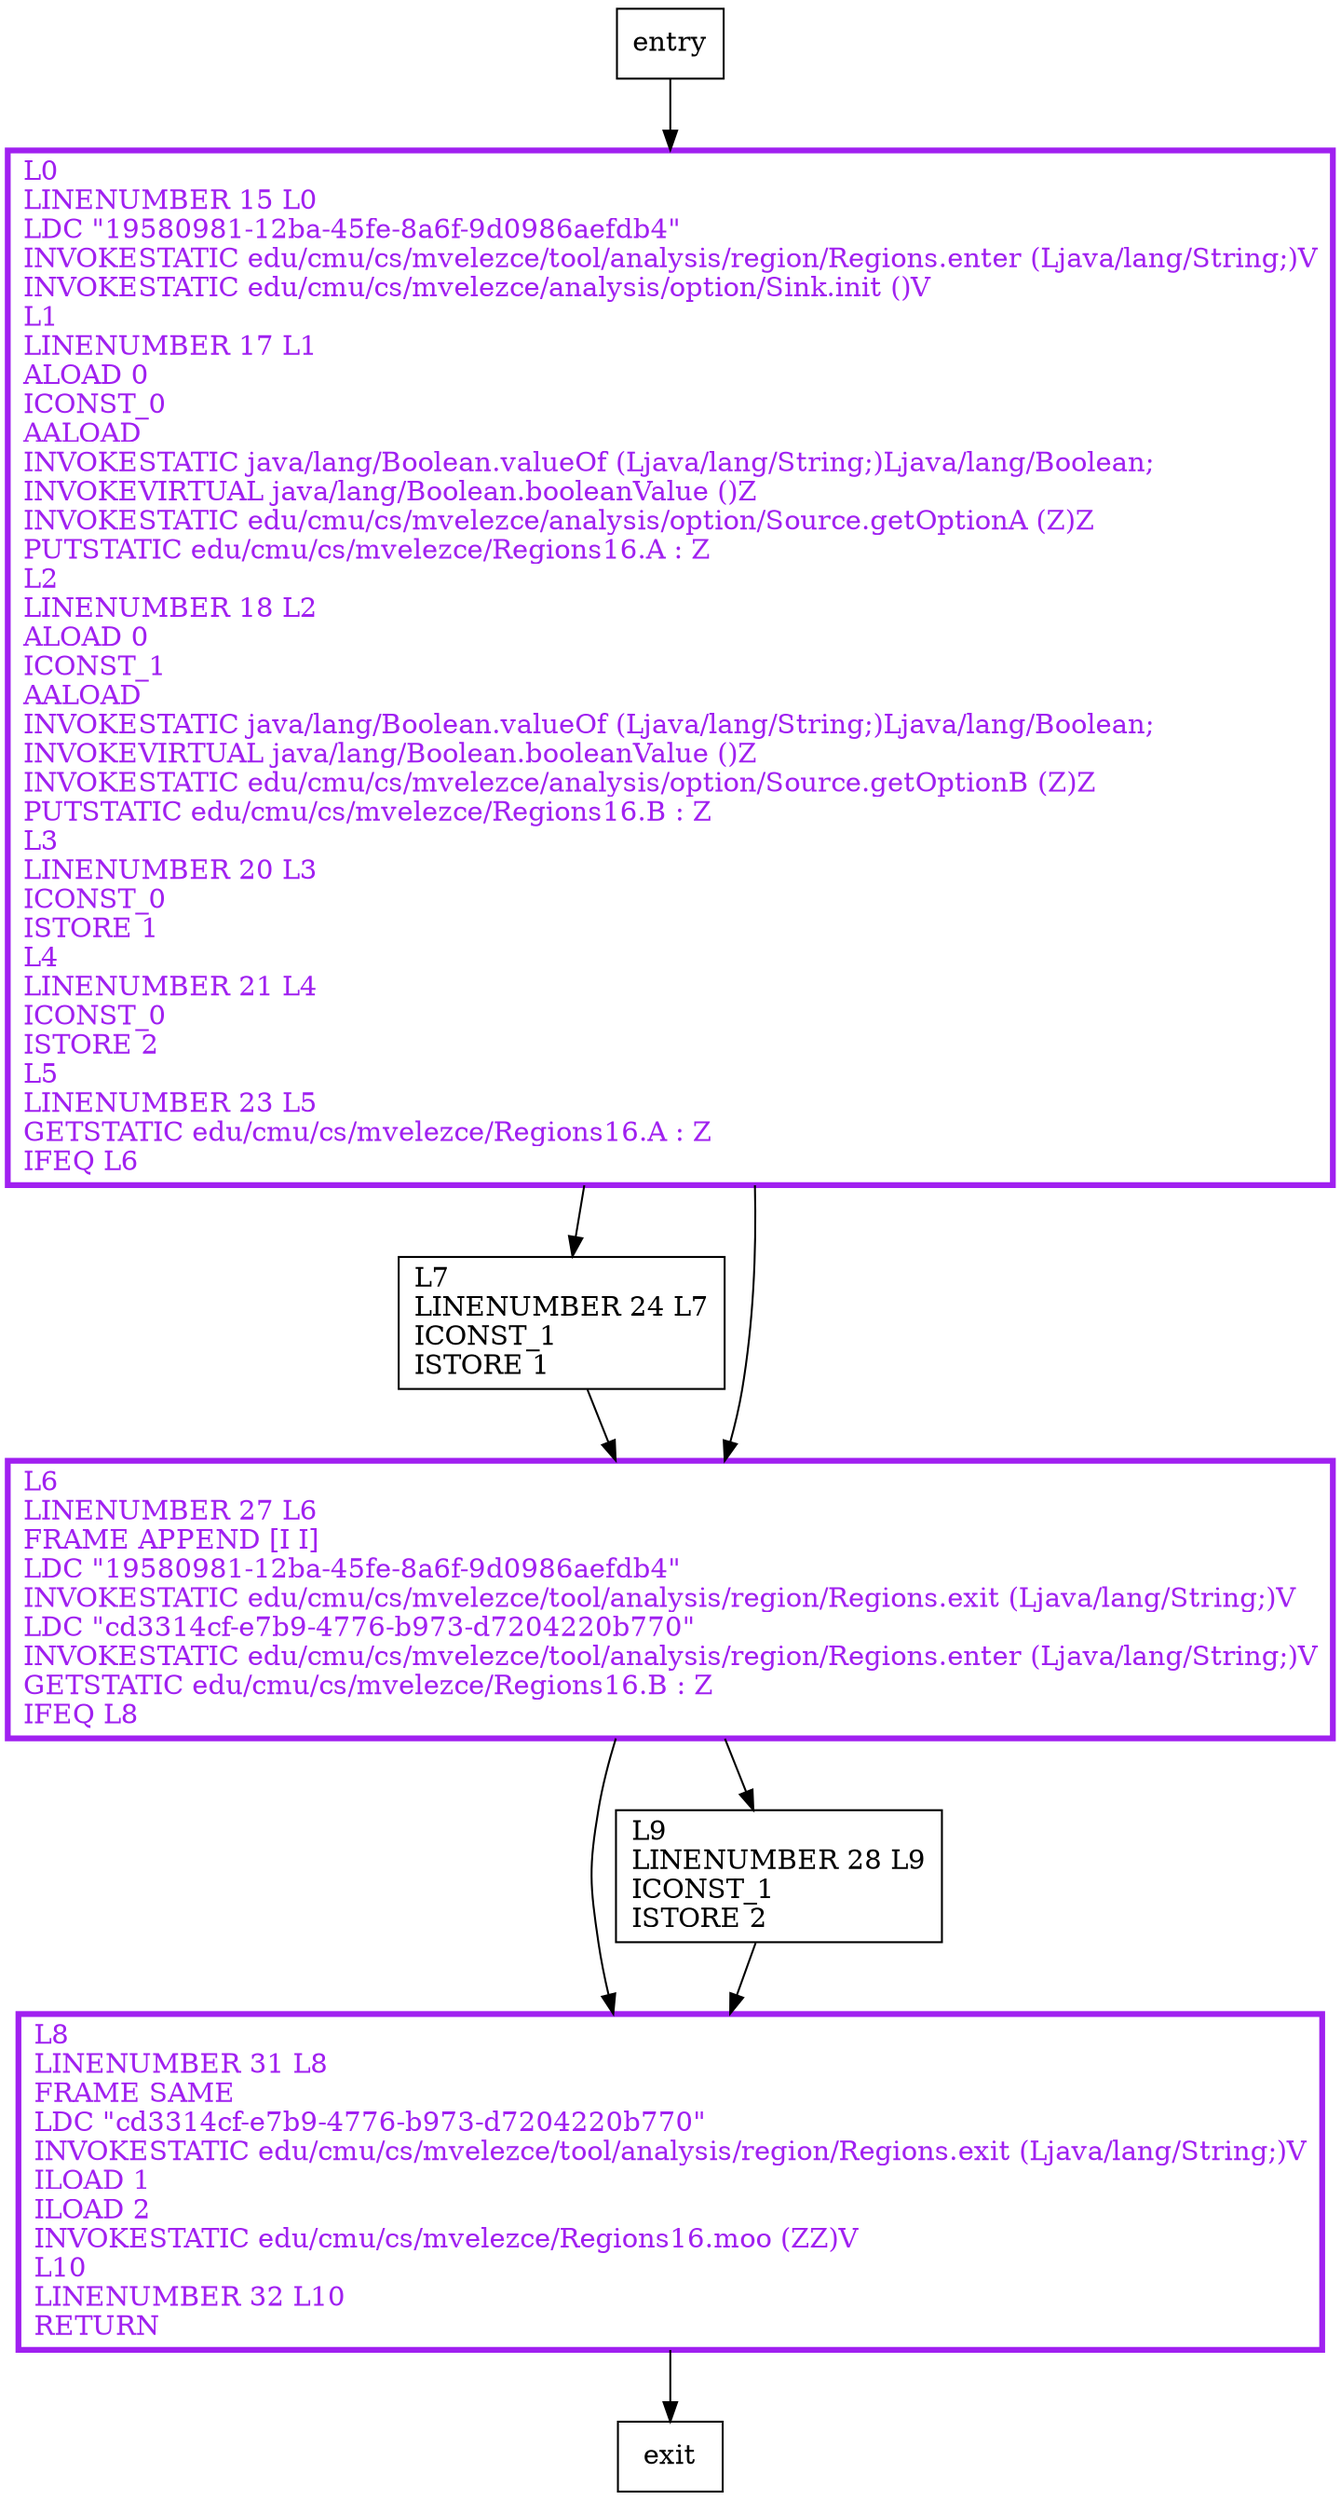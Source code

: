 digraph main {
node [shape=record];
1835477972 [label="L7\lLINENUMBER 24 L7\lICONST_1\lISTORE 1\l"];
1735854903 [label="L8\lLINENUMBER 31 L8\lFRAME SAME\lLDC \"cd3314cf-e7b9-4776-b973-d7204220b770\"\lINVOKESTATIC edu/cmu/cs/mvelezce/tool/analysis/region/Regions.exit (Ljava/lang/String;)V\lILOAD 1\lILOAD 2\lINVOKESTATIC edu/cmu/cs/mvelezce/Regions16.moo (ZZ)V\lL10\lLINENUMBER 32 L10\lRETURN\l"];
1463835093 [label="L6\lLINENUMBER 27 L6\lFRAME APPEND [I I]\lLDC \"19580981-12ba-45fe-8a6f-9d0986aefdb4\"\lINVOKESTATIC edu/cmu/cs/mvelezce/tool/analysis/region/Regions.exit (Ljava/lang/String;)V\lLDC \"cd3314cf-e7b9-4776-b973-d7204220b770\"\lINVOKESTATIC edu/cmu/cs/mvelezce/tool/analysis/region/Regions.enter (Ljava/lang/String;)V\lGETSTATIC edu/cmu/cs/mvelezce/Regions16.B : Z\lIFEQ L8\l"];
7508078 [label="L9\lLINENUMBER 28 L9\lICONST_1\lISTORE 2\l"];
80504258 [label="L0\lLINENUMBER 15 L0\lLDC \"19580981-12ba-45fe-8a6f-9d0986aefdb4\"\lINVOKESTATIC edu/cmu/cs/mvelezce/tool/analysis/region/Regions.enter (Ljava/lang/String;)V\lINVOKESTATIC edu/cmu/cs/mvelezce/analysis/option/Sink.init ()V\lL1\lLINENUMBER 17 L1\lALOAD 0\lICONST_0\lAALOAD\lINVOKESTATIC java/lang/Boolean.valueOf (Ljava/lang/String;)Ljava/lang/Boolean;\lINVOKEVIRTUAL java/lang/Boolean.booleanValue ()Z\lINVOKESTATIC edu/cmu/cs/mvelezce/analysis/option/Source.getOptionA (Z)Z\lPUTSTATIC edu/cmu/cs/mvelezce/Regions16.A : Z\lL2\lLINENUMBER 18 L2\lALOAD 0\lICONST_1\lAALOAD\lINVOKESTATIC java/lang/Boolean.valueOf (Ljava/lang/String;)Ljava/lang/Boolean;\lINVOKEVIRTUAL java/lang/Boolean.booleanValue ()Z\lINVOKESTATIC edu/cmu/cs/mvelezce/analysis/option/Source.getOptionB (Z)Z\lPUTSTATIC edu/cmu/cs/mvelezce/Regions16.B : Z\lL3\lLINENUMBER 20 L3\lICONST_0\lISTORE 1\lL4\lLINENUMBER 21 L4\lICONST_0\lISTORE 2\lL5\lLINENUMBER 23 L5\lGETSTATIC edu/cmu/cs/mvelezce/Regions16.A : Z\lIFEQ L6\l"];
entry;
exit;
entry -> 80504258;
1835477972 -> 1463835093;
1735854903 -> exit;
1463835093 -> 1735854903;
1463835093 -> 7508078;
7508078 -> 1735854903;
80504258 -> 1835477972;
80504258 -> 1463835093;
1735854903[fontcolor="purple", penwidth=3, color="purple"];
1463835093[fontcolor="purple", penwidth=3, color="purple"];
80504258[fontcolor="purple", penwidth=3, color="purple"];
}
